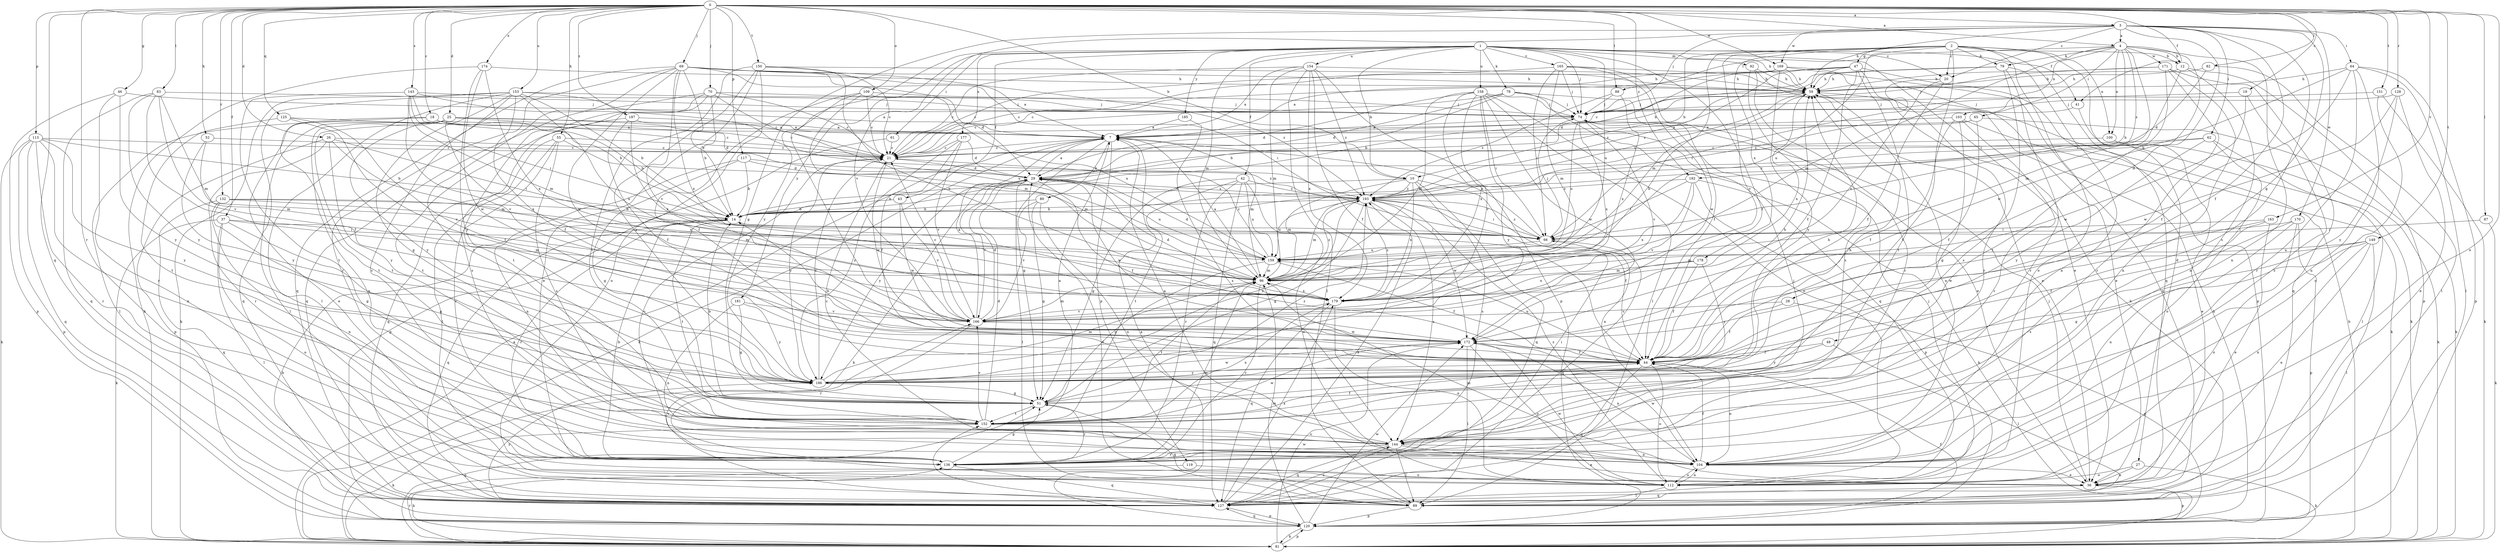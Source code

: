 strict digraph  {
0;
1;
2;
3;
4;
7;
10;
12;
14;
18;
19;
20;
21;
25;
26;
27;
28;
29;
36;
37;
41;
42;
43;
44;
46;
47;
48;
51;
52;
55;
59;
61;
62;
64;
65;
66;
69;
70;
74;
78;
79;
80;
81;
82;
83;
87;
88;
89;
92;
96;
100;
103;
104;
109;
112;
113;
117;
119;
120;
125;
127;
128;
132;
136;
143;
144;
149;
150;
151;
152;
153;
154;
158;
159;
163;
165;
166;
169;
170;
171;
172;
174;
177;
178;
179;
181;
185;
186;
187;
192;
193;
0 -> 3  [label=a];
0 -> 4  [label=a];
0 -> 10  [label=b];
0 -> 18  [label=c];
0 -> 19  [label=c];
0 -> 25  [label=d];
0 -> 26  [label=d];
0 -> 37  [label=f];
0 -> 41  [label=f];
0 -> 46  [label=g];
0 -> 52  [label=h];
0 -> 55  [label=h];
0 -> 69  [label=j];
0 -> 70  [label=j];
0 -> 82  [label=l];
0 -> 83  [label=l];
0 -> 87  [label=l];
0 -> 88  [label=l];
0 -> 109  [label=o];
0 -> 112  [label=o];
0 -> 113  [label=p];
0 -> 117  [label=p];
0 -> 125  [label=q];
0 -> 127  [label=q];
0 -> 128  [label=r];
0 -> 132  [label=r];
0 -> 136  [label=r];
0 -> 143  [label=s];
0 -> 149  [label=t];
0 -> 150  [label=t];
0 -> 151  [label=t];
0 -> 153  [label=u];
0 -> 163  [label=v];
0 -> 169  [label=w];
0 -> 174  [label=x];
0 -> 187  [label=z];
0 -> 192  [label=z];
1 -> 10  [label=b];
1 -> 20  [label=c];
1 -> 36  [label=e];
1 -> 41  [label=f];
1 -> 42  [label=f];
1 -> 43  [label=f];
1 -> 44  [label=f];
1 -> 59  [label=h];
1 -> 61  [label=i];
1 -> 74  [label=j];
1 -> 78  [label=k];
1 -> 92  [label=m];
1 -> 96  [label=m];
1 -> 154  [label=u];
1 -> 158  [label=u];
1 -> 159  [label=u];
1 -> 165  [label=v];
1 -> 177  [label=x];
1 -> 181  [label=y];
1 -> 185  [label=y];
1 -> 186  [label=y];
2 -> 10  [label=b];
2 -> 12  [label=b];
2 -> 20  [label=c];
2 -> 27  [label=d];
2 -> 47  [label=g];
2 -> 79  [label=k];
2 -> 96  [label=m];
2 -> 100  [label=n];
2 -> 112  [label=o];
2 -> 127  [label=q];
2 -> 152  [label=t];
2 -> 159  [label=u];
2 -> 166  [label=v];
2 -> 178  [label=x];
3 -> 4  [label=a];
3 -> 20  [label=c];
3 -> 28  [label=d];
3 -> 44  [label=f];
3 -> 48  [label=g];
3 -> 51  [label=g];
3 -> 59  [label=h];
3 -> 62  [label=i];
3 -> 64  [label=i];
3 -> 74  [label=j];
3 -> 144  [label=s];
3 -> 166  [label=v];
3 -> 169  [label=w];
3 -> 170  [label=w];
4 -> 12  [label=b];
4 -> 14  [label=b];
4 -> 65  [label=i];
4 -> 66  [label=i];
4 -> 79  [label=k];
4 -> 88  [label=l];
4 -> 96  [label=m];
4 -> 100  [label=n];
4 -> 103  [label=n];
4 -> 104  [label=n];
4 -> 171  [label=w];
4 -> 172  [label=w];
4 -> 192  [label=z];
7 -> 21  [label=c];
7 -> 51  [label=g];
7 -> 59  [label=h];
7 -> 80  [label=k];
7 -> 81  [label=k];
7 -> 96  [label=m];
7 -> 119  [label=p];
10 -> 14  [label=b];
10 -> 96  [label=m];
10 -> 104  [label=n];
10 -> 127  [label=q];
10 -> 144  [label=s];
10 -> 179  [label=x];
10 -> 193  [label=z];
12 -> 59  [label=h];
12 -> 96  [label=m];
12 -> 104  [label=n];
12 -> 120  [label=p];
14 -> 66  [label=i];
14 -> 127  [label=q];
14 -> 136  [label=r];
14 -> 152  [label=t];
18 -> 7  [label=a];
18 -> 14  [label=b];
18 -> 21  [label=c];
18 -> 89  [label=l];
18 -> 152  [label=t];
19 -> 74  [label=j];
19 -> 144  [label=s];
19 -> 172  [label=w];
20 -> 44  [label=f];
20 -> 66  [label=i];
20 -> 179  [label=x];
21 -> 29  [label=d];
21 -> 172  [label=w];
21 -> 186  [label=y];
25 -> 7  [label=a];
25 -> 21  [label=c];
25 -> 29  [label=d];
25 -> 36  [label=e];
25 -> 89  [label=l];
25 -> 104  [label=n];
25 -> 152  [label=t];
25 -> 179  [label=x];
25 -> 186  [label=y];
26 -> 21  [label=c];
26 -> 66  [label=i];
26 -> 96  [label=m];
26 -> 120  [label=p];
26 -> 136  [label=r];
26 -> 186  [label=y];
27 -> 36  [label=e];
27 -> 81  [label=k];
27 -> 112  [label=o];
28 -> 44  [label=f];
28 -> 120  [label=p];
28 -> 166  [label=v];
29 -> 7  [label=a];
29 -> 44  [label=f];
29 -> 81  [label=k];
29 -> 89  [label=l];
29 -> 159  [label=u];
29 -> 166  [label=v];
29 -> 172  [label=w];
29 -> 186  [label=y];
29 -> 193  [label=z];
36 -> 74  [label=j];
36 -> 96  [label=m];
36 -> 120  [label=p];
36 -> 127  [label=q];
37 -> 51  [label=g];
37 -> 66  [label=i];
37 -> 81  [label=k];
37 -> 89  [label=l];
37 -> 96  [label=m];
37 -> 112  [label=o];
41 -> 81  [label=k];
41 -> 193  [label=z];
42 -> 51  [label=g];
42 -> 112  [label=o];
42 -> 127  [label=q];
42 -> 136  [label=r];
42 -> 152  [label=t];
42 -> 159  [label=u];
42 -> 193  [label=z];
43 -> 14  [label=b];
43 -> 166  [label=v];
43 -> 172  [label=w];
44 -> 14  [label=b];
44 -> 59  [label=h];
44 -> 104  [label=n];
44 -> 112  [label=o];
44 -> 127  [label=q];
44 -> 159  [label=u];
44 -> 186  [label=y];
46 -> 74  [label=j];
46 -> 120  [label=p];
46 -> 136  [label=r];
46 -> 186  [label=y];
47 -> 7  [label=a];
47 -> 21  [label=c];
47 -> 44  [label=f];
47 -> 59  [label=h];
47 -> 120  [label=p];
47 -> 136  [label=r];
47 -> 152  [label=t];
47 -> 193  [label=z];
48 -> 44  [label=f];
48 -> 89  [label=l];
48 -> 186  [label=y];
51 -> 14  [label=b];
51 -> 59  [label=h];
51 -> 136  [label=r];
51 -> 152  [label=t];
51 -> 193  [label=z];
52 -> 21  [label=c];
52 -> 96  [label=m];
52 -> 186  [label=y];
55 -> 21  [label=c];
55 -> 89  [label=l];
55 -> 96  [label=m];
55 -> 127  [label=q];
55 -> 136  [label=r];
55 -> 144  [label=s];
59 -> 74  [label=j];
59 -> 104  [label=n];
59 -> 179  [label=x];
59 -> 193  [label=z];
61 -> 21  [label=c];
61 -> 120  [label=p];
62 -> 21  [label=c];
62 -> 89  [label=l];
62 -> 112  [label=o];
62 -> 186  [label=y];
62 -> 193  [label=z];
64 -> 14  [label=b];
64 -> 44  [label=f];
64 -> 59  [label=h];
64 -> 89  [label=l];
64 -> 104  [label=n];
64 -> 120  [label=p];
64 -> 136  [label=r];
65 -> 7  [label=a];
65 -> 21  [label=c];
65 -> 44  [label=f];
65 -> 81  [label=k];
66 -> 7  [label=a];
66 -> 74  [label=j];
66 -> 127  [label=q];
66 -> 159  [label=u];
66 -> 193  [label=z];
69 -> 7  [label=a];
69 -> 14  [label=b];
69 -> 29  [label=d];
69 -> 59  [label=h];
69 -> 66  [label=i];
69 -> 127  [label=q];
69 -> 136  [label=r];
69 -> 152  [label=t];
69 -> 166  [label=v];
69 -> 172  [label=w];
69 -> 179  [label=x];
69 -> 193  [label=z];
70 -> 14  [label=b];
70 -> 21  [label=c];
70 -> 74  [label=j];
70 -> 127  [label=q];
70 -> 144  [label=s];
70 -> 152  [label=t];
70 -> 159  [label=u];
74 -> 7  [label=a];
74 -> 159  [label=u];
74 -> 166  [label=v];
74 -> 179  [label=x];
78 -> 14  [label=b];
78 -> 21  [label=c];
78 -> 29  [label=d];
78 -> 36  [label=e];
78 -> 74  [label=j];
78 -> 127  [label=q];
79 -> 21  [label=c];
79 -> 29  [label=d];
79 -> 59  [label=h];
79 -> 104  [label=n];
79 -> 136  [label=r];
79 -> 144  [label=s];
80 -> 14  [label=b];
80 -> 51  [label=g];
80 -> 104  [label=n];
80 -> 166  [label=v];
81 -> 7  [label=a];
81 -> 51  [label=g];
81 -> 59  [label=h];
81 -> 120  [label=p];
81 -> 136  [label=r];
81 -> 172  [label=w];
82 -> 29  [label=d];
82 -> 59  [label=h];
82 -> 89  [label=l];
83 -> 44  [label=f];
83 -> 74  [label=j];
83 -> 96  [label=m];
83 -> 127  [label=q];
83 -> 166  [label=v];
83 -> 186  [label=y];
87 -> 66  [label=i];
87 -> 81  [label=k];
88 -> 74  [label=j];
88 -> 179  [label=x];
88 -> 193  [label=z];
89 -> 29  [label=d];
89 -> 51  [label=g];
89 -> 59  [label=h];
89 -> 120  [label=p];
92 -> 36  [label=e];
92 -> 59  [label=h];
92 -> 136  [label=r];
92 -> 144  [label=s];
96 -> 7  [label=a];
96 -> 59  [label=h];
96 -> 136  [label=r];
96 -> 152  [label=t];
96 -> 179  [label=x];
96 -> 193  [label=z];
100 -> 21  [label=c];
100 -> 36  [label=e];
100 -> 81  [label=k];
103 -> 7  [label=a];
103 -> 44  [label=f];
103 -> 51  [label=g];
103 -> 81  [label=k];
103 -> 136  [label=r];
104 -> 36  [label=e];
104 -> 44  [label=f];
104 -> 112  [label=o];
104 -> 172  [label=w];
109 -> 21  [label=c];
109 -> 44  [label=f];
109 -> 74  [label=j];
109 -> 96  [label=m];
109 -> 159  [label=u];
109 -> 166  [label=v];
112 -> 74  [label=j];
112 -> 89  [label=l];
112 -> 104  [label=n];
112 -> 172  [label=w];
112 -> 193  [label=z];
113 -> 14  [label=b];
113 -> 21  [label=c];
113 -> 81  [label=k];
113 -> 104  [label=n];
113 -> 120  [label=p];
113 -> 127  [label=q];
113 -> 136  [label=r];
113 -> 186  [label=y];
117 -> 14  [label=b];
117 -> 29  [label=d];
117 -> 51  [label=g];
117 -> 104  [label=n];
117 -> 193  [label=z];
119 -> 81  [label=k];
119 -> 112  [label=o];
120 -> 7  [label=a];
120 -> 14  [label=b];
120 -> 44  [label=f];
120 -> 59  [label=h];
120 -> 81  [label=k];
120 -> 96  [label=m];
120 -> 127  [label=q];
120 -> 172  [label=w];
125 -> 7  [label=a];
125 -> 44  [label=f];
125 -> 152  [label=t];
125 -> 166  [label=v];
127 -> 120  [label=p];
127 -> 144  [label=s];
127 -> 152  [label=t];
127 -> 166  [label=v];
127 -> 179  [label=x];
127 -> 186  [label=y];
127 -> 193  [label=z];
128 -> 36  [label=e];
128 -> 74  [label=j];
128 -> 172  [label=w];
128 -> 186  [label=y];
132 -> 14  [label=b];
132 -> 51  [label=g];
132 -> 96  [label=m];
132 -> 104  [label=n];
132 -> 127  [label=q];
132 -> 159  [label=u];
136 -> 14  [label=b];
136 -> 21  [label=c];
136 -> 51  [label=g];
136 -> 96  [label=m];
136 -> 127  [label=q];
143 -> 14  [label=b];
143 -> 21  [label=c];
143 -> 66  [label=i];
143 -> 74  [label=j];
143 -> 96  [label=m];
143 -> 152  [label=t];
143 -> 166  [label=v];
144 -> 7  [label=a];
144 -> 21  [label=c];
144 -> 36  [label=e];
144 -> 66  [label=i];
144 -> 74  [label=j];
144 -> 89  [label=l];
144 -> 104  [label=n];
144 -> 127  [label=q];
144 -> 136  [label=r];
149 -> 36  [label=e];
149 -> 51  [label=g];
149 -> 89  [label=l];
149 -> 96  [label=m];
149 -> 104  [label=n];
149 -> 159  [label=u];
150 -> 21  [label=c];
150 -> 36  [label=e];
150 -> 59  [label=h];
150 -> 112  [label=o];
150 -> 152  [label=t];
150 -> 179  [label=x];
150 -> 186  [label=y];
151 -> 74  [label=j];
151 -> 81  [label=k];
151 -> 104  [label=n];
152 -> 7  [label=a];
152 -> 29  [label=d];
152 -> 44  [label=f];
152 -> 81  [label=k];
152 -> 144  [label=s];
152 -> 166  [label=v];
152 -> 172  [label=w];
152 -> 179  [label=x];
153 -> 7  [label=a];
153 -> 14  [label=b];
153 -> 44  [label=f];
153 -> 51  [label=g];
153 -> 74  [label=j];
153 -> 81  [label=k];
153 -> 89  [label=l];
153 -> 127  [label=q];
153 -> 144  [label=s];
153 -> 179  [label=x];
154 -> 7  [label=a];
154 -> 21  [label=c];
154 -> 44  [label=f];
154 -> 59  [label=h];
154 -> 89  [label=l];
154 -> 96  [label=m];
154 -> 120  [label=p];
154 -> 179  [label=x];
154 -> 193  [label=z];
158 -> 29  [label=d];
158 -> 66  [label=i];
158 -> 74  [label=j];
158 -> 89  [label=l];
158 -> 96  [label=m];
158 -> 112  [label=o];
158 -> 166  [label=v];
158 -> 172  [label=w];
158 -> 179  [label=x];
158 -> 186  [label=y];
159 -> 21  [label=c];
159 -> 29  [label=d];
159 -> 44  [label=f];
159 -> 51  [label=g];
159 -> 96  [label=m];
163 -> 36  [label=e];
163 -> 44  [label=f];
163 -> 66  [label=i];
163 -> 172  [label=w];
165 -> 21  [label=c];
165 -> 44  [label=f];
165 -> 59  [label=h];
165 -> 66  [label=i];
165 -> 74  [label=j];
165 -> 96  [label=m];
165 -> 172  [label=w];
166 -> 7  [label=a];
166 -> 21  [label=c];
166 -> 29  [label=d];
166 -> 96  [label=m];
166 -> 136  [label=r];
166 -> 172  [label=w];
169 -> 14  [label=b];
169 -> 21  [label=c];
169 -> 36  [label=e];
169 -> 59  [label=h];
169 -> 127  [label=q];
169 -> 186  [label=y];
170 -> 66  [label=i];
170 -> 104  [label=n];
170 -> 112  [label=o];
170 -> 120  [label=p];
170 -> 144  [label=s];
171 -> 59  [label=h];
171 -> 74  [label=j];
171 -> 104  [label=n];
171 -> 127  [label=q];
171 -> 136  [label=r];
171 -> 152  [label=t];
172 -> 44  [label=f];
172 -> 89  [label=l];
172 -> 104  [label=n];
172 -> 112  [label=o];
174 -> 59  [label=h];
174 -> 81  [label=k];
174 -> 172  [label=w];
174 -> 179  [label=x];
174 -> 186  [label=y];
177 -> 21  [label=c];
177 -> 29  [label=d];
177 -> 44  [label=f];
177 -> 166  [label=v];
177 -> 186  [label=y];
178 -> 44  [label=f];
178 -> 96  [label=m];
178 -> 179  [label=x];
178 -> 186  [label=y];
179 -> 29  [label=d];
179 -> 112  [label=o];
179 -> 127  [label=q];
179 -> 166  [label=v];
179 -> 193  [label=z];
181 -> 51  [label=g];
181 -> 104  [label=n];
181 -> 166  [label=v];
181 -> 186  [label=y];
185 -> 7  [label=a];
185 -> 144  [label=s];
186 -> 21  [label=c];
186 -> 51  [label=g];
186 -> 59  [label=h];
186 -> 96  [label=m];
186 -> 172  [label=w];
186 -> 193  [label=z];
187 -> 7  [label=a];
187 -> 44  [label=f];
187 -> 152  [label=t];
187 -> 179  [label=x];
187 -> 193  [label=z];
192 -> 66  [label=i];
192 -> 81  [label=k];
192 -> 120  [label=p];
192 -> 166  [label=v];
192 -> 179  [label=x];
192 -> 193  [label=z];
193 -> 14  [label=b];
193 -> 29  [label=d];
193 -> 44  [label=f];
193 -> 51  [label=g];
193 -> 66  [label=i];
193 -> 96  [label=m];
193 -> 144  [label=s];
193 -> 159  [label=u];
193 -> 172  [label=w];
}
